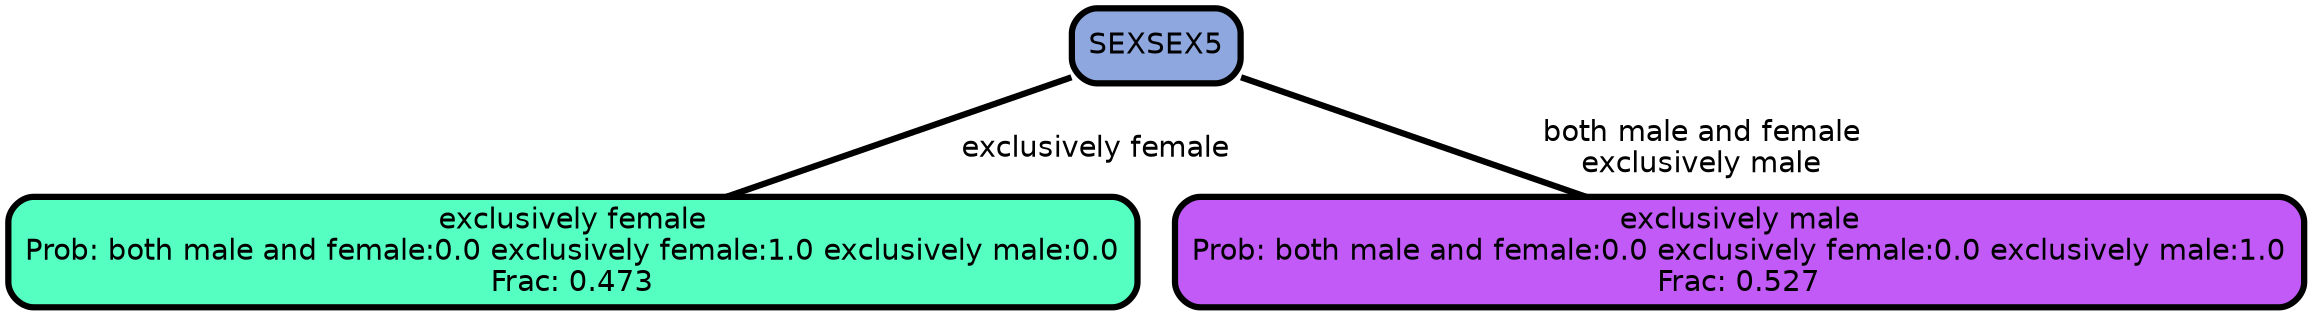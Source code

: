 graph Tree {
node [shape=box, style="filled, rounded",color="black",penwidth="3",fontcolor="black",                 fontname=helvetica] ;
graph [ranksep="0 equally", splines=straight,                 bgcolor=transparent, dpi=200] ;
edge [fontname=helvetica, color=black] ;
0 [label="exclusively female
Prob: both male and female:0.0 exclusively female:1.0 exclusively male:0.0
Frac: 0.473", fillcolor="#55fec1"] ;
1 [label="SEXSEX5", fillcolor="#8ea7de"] ;
2 [label="exclusively male
Prob: both male and female:0.0 exclusively female:0.0 exclusively male:1.0
Frac: 0.527", fillcolor="#c25af8"] ;
1 -- 0 [label=" exclusively female",penwidth=3] ;
1 -- 2 [label=" both male and female\n exclusively male",penwidth=3] ;
{rank = same;}}